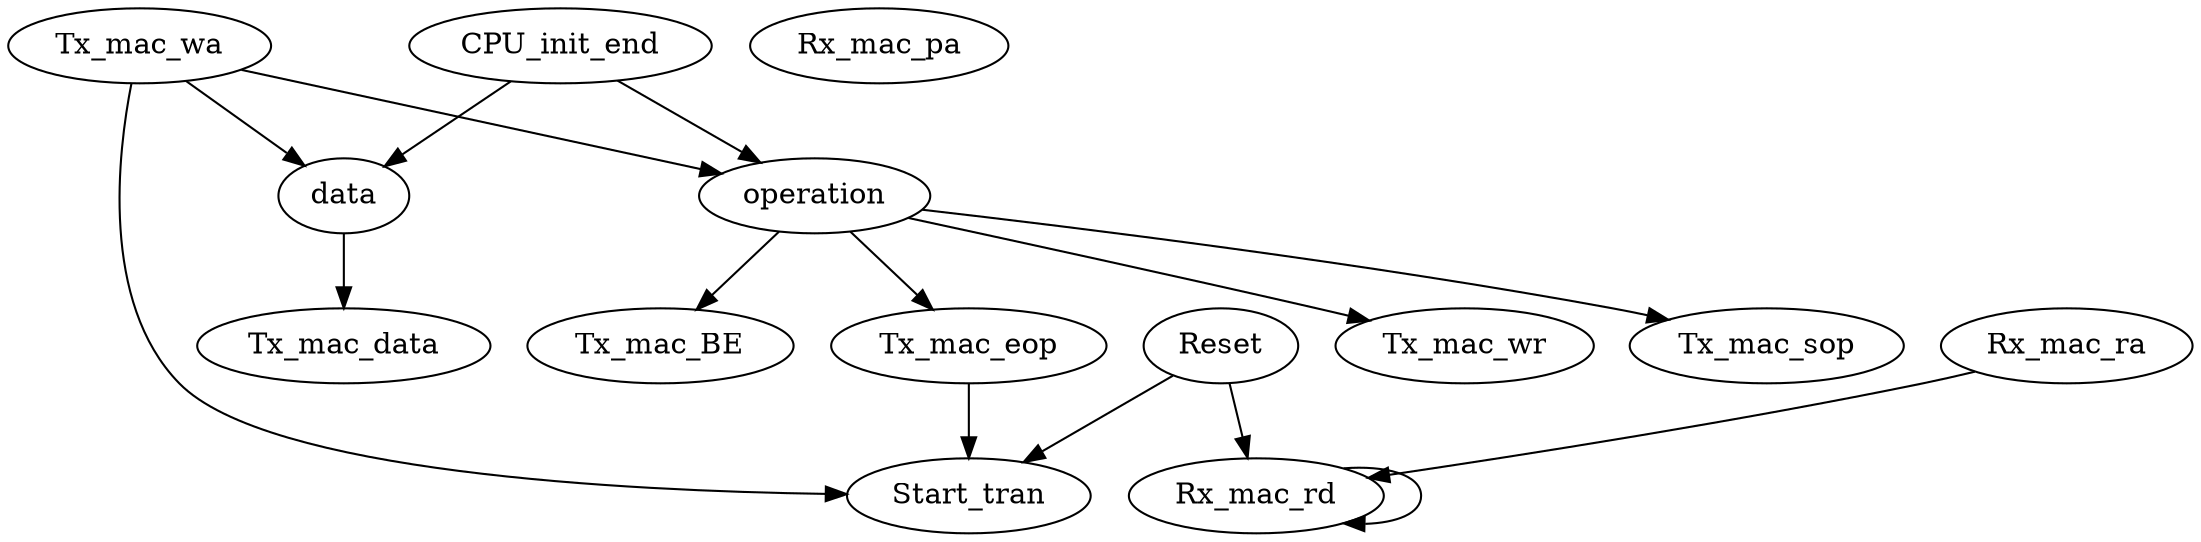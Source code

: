 digraph "" {
	Reset -> Start_tran	 [weight=3.0];
	Reset -> Rx_mac_rd	 [weight=3.0];
	Tx_mac_eop -> Start_tran	 [weight=2.0];
	Tx_mac_wa -> Start_tran	 [weight=3.0];
	Tx_mac_wa -> operation	 [weight=1.0];
	Tx_mac_wa -> data	 [weight=1.0];
	Rx_mac_pa;
	Rx_mac_rd -> Rx_mac_rd	 [weight=2.0];
	Rx_mac_ra -> Rx_mac_rd	 [weight=2.0];
	CPU_init_end -> operation	 [weight=1.0];
	CPU_init_end -> data	 [weight=1.0];
	operation -> Tx_mac_wr	 [weight=1.0];
	operation -> Tx_mac_eop	 [weight=1.0];
	operation -> Tx_mac_sop	 [weight=1.0];
	operation -> Tx_mac_BE	 [weight=1.0];
	data -> Tx_mac_data	 [weight=1.0];
}
